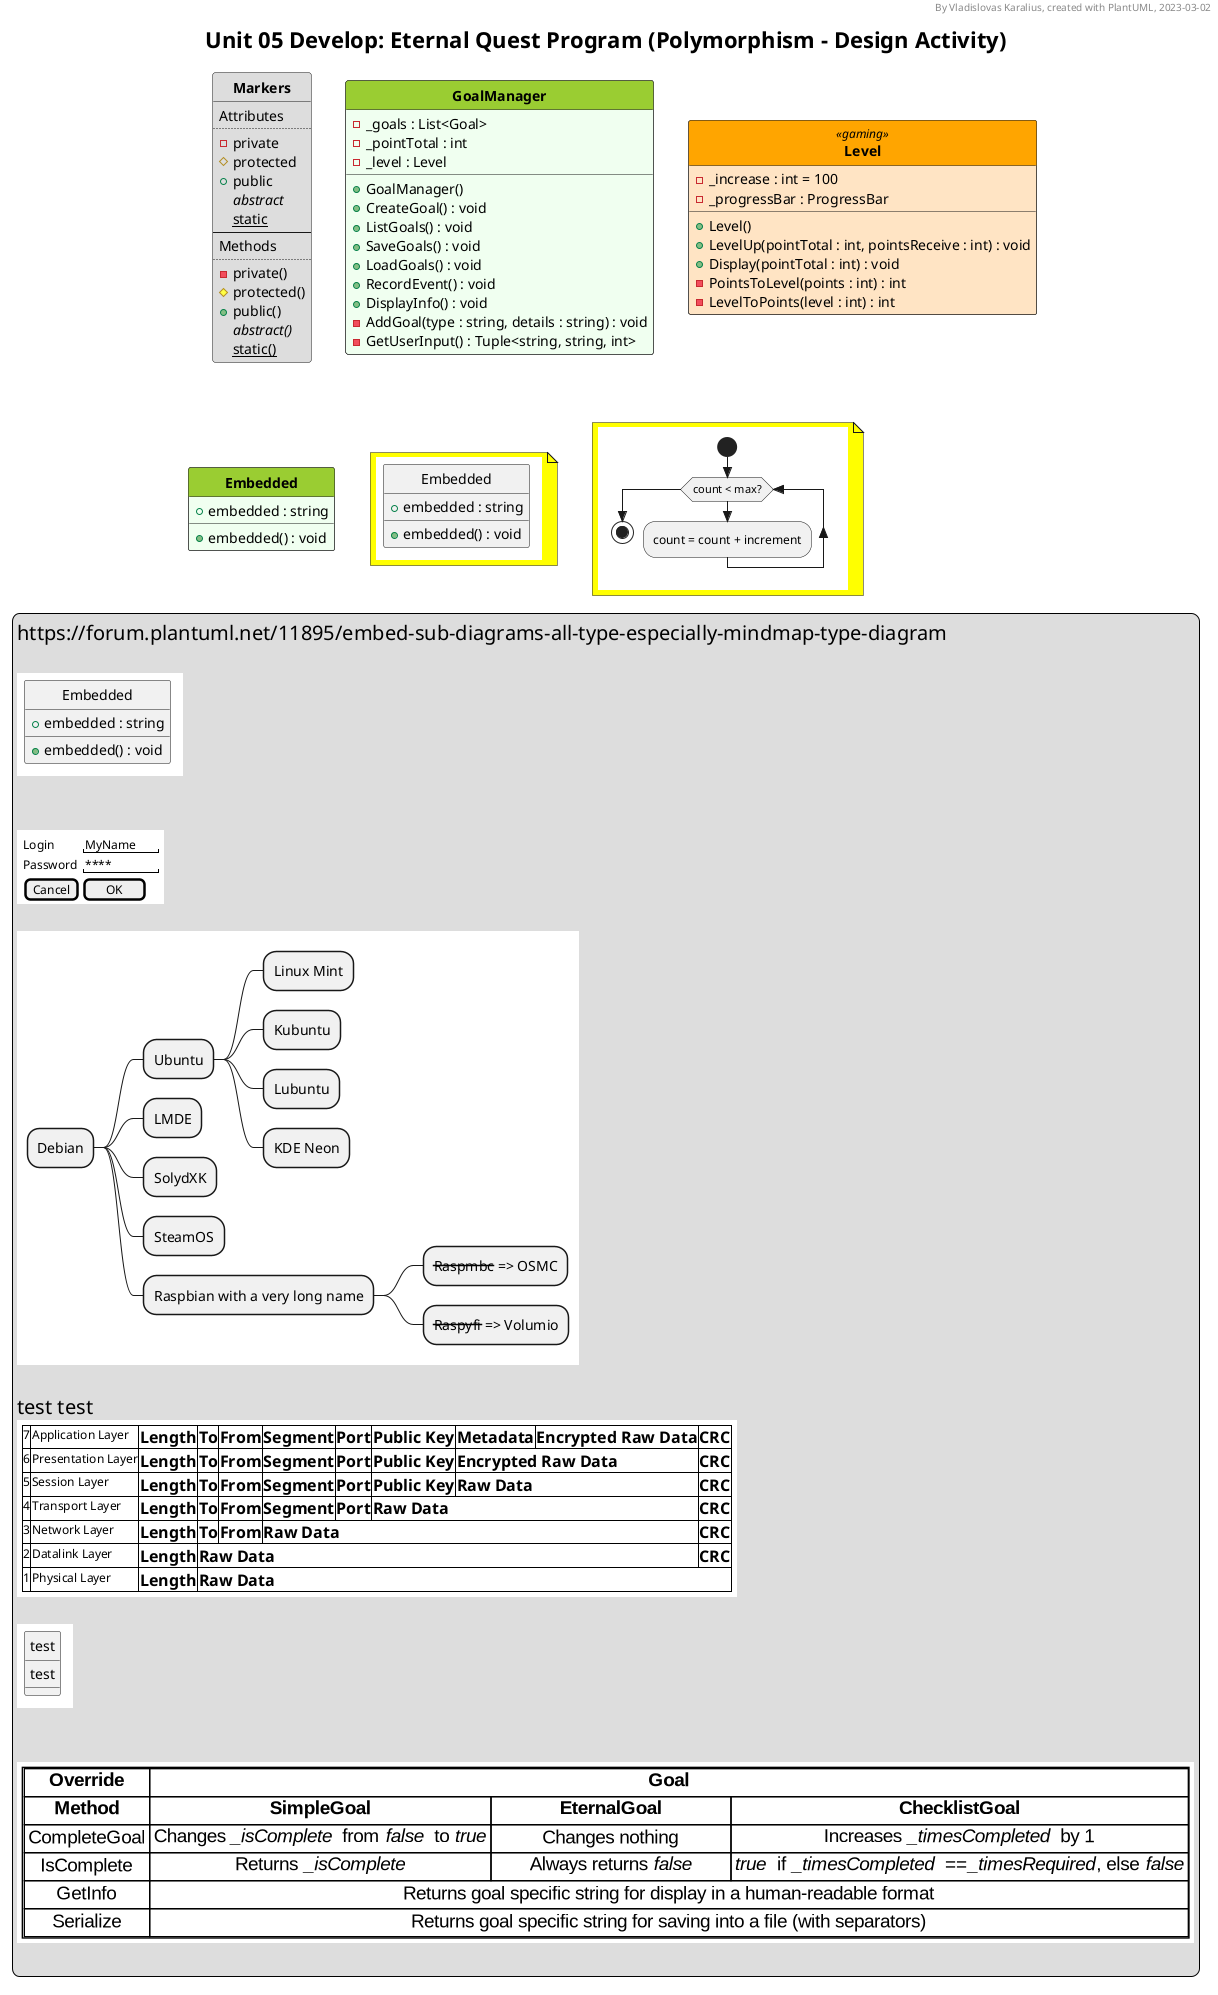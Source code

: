 @startuml UML_diagram

'--Formatting options--
hide circle
hide empty members
'skinparam classAttributeIconSize 0
skinparam style strictuml
'skinparam groupInheritance 2
'skinparam linetype ortho
'skinparam Nodesep 15
'skinparam Ranksep 25
'left to right direction

'--Styling--
'skinparam BackgroundColor White/LightGreen
skinparam TitleFontSize 22

<style>
classDiagram {
  class {
    '-attributes and methods-
    'FontSize 14
    'FontColor black
    'BackgroundColor #fefece
    BackgroundColor #f0fff0
    'RoundCorner 0
    '-class name-
    header {
      'FontSize 12
      'FontColor Black
      FontStyle bold
      BackgroundColor YellowGreen
    }

    ' Alternative class style 1
    .gaming {
      BackgroundColor Bisque
      header {
        BackgroundColor Orange
      }
    }

    ' Alternative class style 2
    .test {
      BackgroundColor #eeeeee
      header {
        BackgroundColor #cccccc
      }
    }
  }

  note {
    BackgroundColor Yellow
  }
  legend {
    FontSize 20
  }
</style>

'--Header, title, caption--
header By Vladislovas Karalius, created with PlantUML, 2023-03-02
title Unit 05 Develop: Eternal Quest Program (Polymorphism - Design Activity)
'caption <:warning:> Constructors without parameters are not shown in this diagram

' Dummy class that explains visibility symbols
class Markers #dddddd {
Attributes
..
- private
# protected
+ public
{abstract} abstract
{static} static
--
Methods
..
- private()
# protected()
+ public()
{abstract} abstract()
{static} static()
}

'Goal -right[hidden]- Markers

'--Main--
class GoalManager {
  - _goals : List<Goal>
  - _pointTotal : int
  - _level : Level
  + GoalManager()
  + CreateGoal() : void
  + ListGoals() : void
  + SaveGoals() : void
  + LoadGoals() : void
  + RecordEvent() : void
  + DisplayInfo() : void
  - AddGoal(type : string, details : string) : void
  - GetUserInput() : Tuple<string, string, int>
}

class Level <<gaming>> {
  - _increase : int = 100
  - _progressBar : ProgressBar
  + Level()
  + LevelUp(pointTotal : int, pointsReceive : int) : void
  + Display(pointTotal : int) : void
  - PointsToLevel(points : int) : int
  - LevelToPoints(level : int) : int
}


class Embedded {
  + embedded : string
  + embedded() : void
}

note as Note0
{{
class Embedded {
  + embedded : string
  + embedded() : void
}
}}
endnote

note as Note1
{{
    start

    while (count < max?)
      :count = count + increment;
    endwhile

    stop
}}
end note


'--Description--
legend bottom
https://forum.plantuml.net/11895/embed-sub-diagrams-all-type-especially-mindmap-type-diagram

{{
class Embedded {
  + embedded : string
  + embedded() : void
}
}}


{{
salt
{
  Login    | "MyName   "
  Password | "****     "
  [Cancel] | [  OK   ]
}
}}

{{mindmap
* Debian
** Ubuntu
*** Linux Mint
*** Kubuntu
*** Lubuntu
*** KDE Neon
** LMDE
** SolydXK
** SteamOS
** Raspbian with a very long name
*** <s>Raspmbc</s> => OSMC
*** <s>Raspyfi</s> => Volumio
}}

test test
{{
salt
{#
  | 7 | Application Layer  |= Length |= To |= From |= Segment |= Port |= Public Key |= Metadata |= Encrypted Raw Data |= CRC
  | 6 | Presentation Layer |= Length |= To |= From |= Segment |= Port |= Public Key |= Encrypted Raw Data | *         |= CRC
  | 5 | Session Layer      |= Length |= To |= From |= Segment |= Port |= Public Key |= Raw Data           | *         |= CRC
  | 4 | Transport Layer    |= Length |= To |= From |= Segment |= Port |= Raw Data   | *                   | *         |= CRC
  | 3 | Network Layer      |= Length |= To |= From |= Raw Data | *    | *           | *                   | *         |= CRC
  | 2 | Datalink Layer     |= Length |= Raw Data | * | *       | *    | *           | *                   | *         |= CRC
  | 1 | Physical Layer     |= Length |= Raw Data | * | *       | *    | *           | *                   | *         | *
}
}}

{{uml
Class test {
test
}
}}


{{
digraph methods {
    methods [shape=none, margin=0
  label=<<font face="Arial"><table border='1' cellborder='1' cellspacing='0'>
  <th>
    <td><b>Override</b></td>
    <td colspan="3"><b>Goal</b></td>
  </th>
  <th>
    <td><b>Method</b></td>
    <td><b>SimpleGoal</b></td>
    <td width="180"><b>EternalGoal</b></td>
    <td><b>ChecklistGoal</b></td>
  </th>
  <tr>
    <td>CompleteGoal</td>
    <td>Changes <i>_isComplete</i>  from <i>false</i>  to <i>true</i></td>
    <td>Changes nothing</td>
    <td>Increases <i>_timesCompleted</i>  by 1</td>
  </tr>
  <tr>
    <td>IsComplete</td>
    <td>Returns <i>_isComplete</i></td>
    <td>Always returns <i>false</i></td>
    <td><i>true</i>  if <i>_timesCompleted</i>  ==<i>_timesRequired</i>, else <i>false</i></td>
  </tr>
  <tr>
    <td>GetInfo</td>
    <td colspan="3">Returns goal specific string for display in a human-readable format</td>
  </tr>
  <tr>
    <td>Serialize</td>
    <td colspan="3">Returns goal specific string for saving into a file (with separators)</td>
  </tr>
</table></font>>
  ];
}
}}

endlegend

@enduml